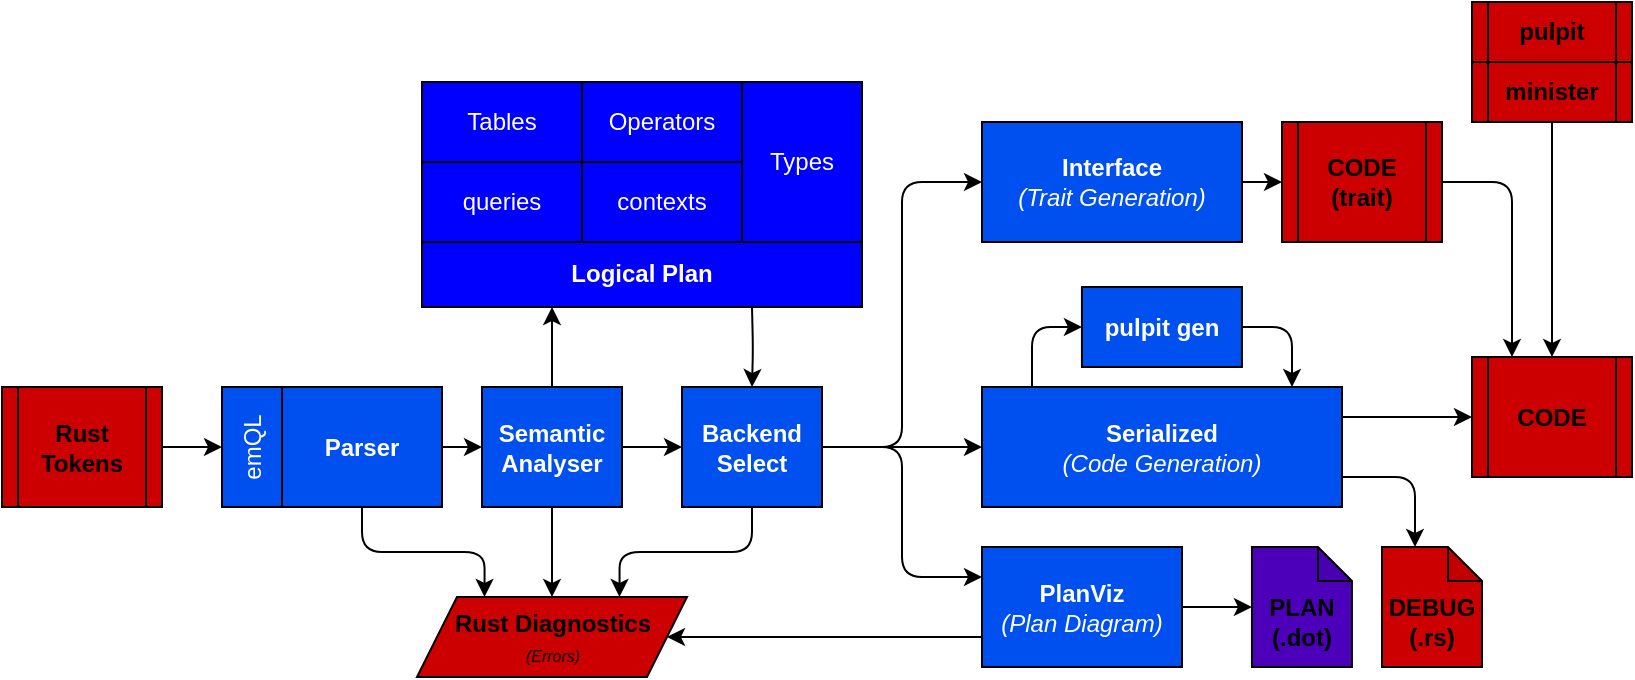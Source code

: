 <mxfile>
    <diagram id="7OaM0xkjJHBaNWR_j-Y4" name="Page-1">
        <mxGraphModel dx="1272" dy="656" grid="1" gridSize="10" guides="1" tooltips="1" connect="1" arrows="1" fold="1" page="1" pageScale="1" pageWidth="850" pageHeight="1100" math="0" shadow="0">
            <root>
                <mxCell id="0"/>
                <mxCell id="1" parent="0"/>
                <mxCell id="56" style="edgeStyle=orthogonalEdgeStyle;html=1;entryX=0.5;entryY=0;entryDx=0;entryDy=0;" edge="1" parent="1" target="30">
                    <mxGeometry relative="1" as="geometry">
                        <mxPoint x="375" y="152.5" as="sourcePoint"/>
                    </mxGeometry>
                </mxCell>
                <mxCell id="54" value="Logical Plan" style="rounded=0;whiteSpace=wrap;html=1;fillColor=#0000FF;fontColor=#ffffff;strokeColor=#000000;fontStyle=1" vertex="1" parent="1">
                    <mxGeometry x="210" y="120" width="220" height="32.5" as="geometry"/>
                </mxCell>
                <mxCell id="21" style="edgeStyle=none;html=1;exitX=1;exitY=0.5;exitDx=0;exitDy=0;entryX=0;entryY=0.5;entryDx=0;entryDy=0;" edge="1" parent="1" source="3" target="4">
                    <mxGeometry relative="1" as="geometry">
                        <mxPoint x="260" y="222.853" as="targetPoint"/>
                    </mxGeometry>
                </mxCell>
                <mxCell id="87" style="edgeStyle=orthogonalEdgeStyle;html=1;exitX=0.5;exitY=1;exitDx=0;exitDy=0;entryX=0.25;entryY=0;entryDx=0;entryDy=0;fontSize=8;" edge="1" parent="1" source="3" target="84">
                    <mxGeometry relative="1" as="geometry"/>
                </mxCell>
                <mxCell id="3" value="Parser" style="rounded=0;whiteSpace=wrap;html=1;fillColor=#0050ef;fontColor=#ffffff;strokeColor=#000000;fontStyle=1" vertex="1" parent="1">
                    <mxGeometry x="140" y="192.5" width="80" height="60" as="geometry"/>
                </mxCell>
                <mxCell id="55" style="edgeStyle=orthogonalEdgeStyle;html=1;exitX=0.5;exitY=0;exitDx=0;exitDy=0;" edge="1" parent="1" source="4">
                    <mxGeometry relative="1" as="geometry">
                        <mxPoint x="275" y="152.5" as="targetPoint"/>
                    </mxGeometry>
                </mxCell>
                <mxCell id="82" style="edgeStyle=orthogonalEdgeStyle;html=1;exitX=1;exitY=0.5;exitDx=0;exitDy=0;entryX=0;entryY=0.5;entryDx=0;entryDy=0;" edge="1" parent="1" source="4" target="30">
                    <mxGeometry relative="1" as="geometry"/>
                </mxCell>
                <mxCell id="85" style="edgeStyle=orthogonalEdgeStyle;html=1;exitX=0.5;exitY=1;exitDx=0;exitDy=0;entryX=0.5;entryY=0;entryDx=0;entryDy=0;fontSize=8;" edge="1" parent="1" source="4" target="84">
                    <mxGeometry relative="1" as="geometry"/>
                </mxCell>
                <mxCell id="4" value="Semantic Analyser" style="rounded=0;whiteSpace=wrap;html=1;fillColor=#0050ef;fontColor=#ffffff;strokeColor=#000000;fontStyle=1" vertex="1" parent="1">
                    <mxGeometry x="240" y="192.5" width="70" height="60" as="geometry"/>
                </mxCell>
                <mxCell id="7" value="Tables" style="rounded=0;whiteSpace=wrap;html=1;fillColor=#0000FF;fontColor=#ffffff;strokeColor=#000000;" vertex="1" parent="1">
                    <mxGeometry x="210" y="40" width="80" height="40" as="geometry"/>
                </mxCell>
                <mxCell id="40" style="edgeStyle=orthogonalEdgeStyle;html=1;exitX=1;exitY=0.5;exitDx=0;exitDy=0;" edge="1" parent="1" source="13">
                    <mxGeometry relative="1" as="geometry">
                        <mxPoint x="645" y="192.5" as="targetPoint"/>
                        <Array as="points">
                            <mxPoint x="645" y="162.5"/>
                        </Array>
                    </mxGeometry>
                </mxCell>
                <mxCell id="13" value="pulpit gen" style="rounded=0;whiteSpace=wrap;html=1;fillColor=#0050ef;fontColor=#ffffff;strokeColor=#000000;fontStyle=1" vertex="1" parent="1">
                    <mxGeometry x="539.97" y="142.5" width="80" height="40" as="geometry"/>
                </mxCell>
                <mxCell id="19" style="edgeStyle=none;html=1;exitX=1;exitY=0.5;exitDx=0;exitDy=0;entryX=0.5;entryY=0;entryDx=0;entryDy=0;" edge="1" parent="1" target="80">
                    <mxGeometry relative="1" as="geometry">
                        <mxPoint x="80" y="222.5" as="sourcePoint"/>
                    </mxGeometry>
                </mxCell>
                <mxCell id="26" value="Operators" style="rounded=0;whiteSpace=wrap;html=1;fillColor=#0000FF;fontColor=#ffffff;strokeColor=#000000;" vertex="1" parent="1">
                    <mxGeometry x="290" y="40" width="80" height="40" as="geometry"/>
                </mxCell>
                <mxCell id="27" value="Types" style="rounded=0;whiteSpace=wrap;html=1;fillColor=#0000FF;fontColor=#ffffff;strokeColor=#000000;" vertex="1" parent="1">
                    <mxGeometry x="370" y="40" width="60" height="80" as="geometry"/>
                </mxCell>
                <mxCell id="28" value="queries" style="rounded=0;whiteSpace=wrap;html=1;fillColor=#0000FF;fontColor=#ffffff;strokeColor=#000000;" vertex="1" parent="1">
                    <mxGeometry x="210" y="80" width="80" height="40" as="geometry"/>
                </mxCell>
                <mxCell id="29" value="contexts" style="rounded=0;whiteSpace=wrap;html=1;fillColor=#0000FF;fontColor=#ffffff;strokeColor=#000000;" vertex="1" parent="1">
                    <mxGeometry x="290" y="80" width="80" height="40" as="geometry"/>
                </mxCell>
                <mxCell id="32" style="edgeStyle=orthogonalEdgeStyle;html=1;entryX=0;entryY=0.5;entryDx=0;entryDy=0;exitX=1;exitY=0.5;exitDx=0;exitDy=0;" edge="1" parent="1" source="30" target="67">
                    <mxGeometry relative="1" as="geometry">
                        <mxPoint x="420" y="222.5" as="sourcePoint"/>
                        <mxPoint x="482.5" y="50.0" as="targetPoint"/>
                    </mxGeometry>
                </mxCell>
                <mxCell id="61" style="edgeStyle=orthogonalEdgeStyle;html=1;exitX=1;exitY=0.5;exitDx=0;exitDy=0;entryX=0;entryY=0.5;entryDx=0;entryDy=0;" edge="1" parent="1" source="30" target="37">
                    <mxGeometry relative="1" as="geometry">
                        <mxPoint x="482.5" y="222.5" as="targetPoint"/>
                    </mxGeometry>
                </mxCell>
                <mxCell id="62" style="edgeStyle=orthogonalEdgeStyle;html=1;exitX=1;exitY=0.5;exitDx=0;exitDy=0;entryX=0;entryY=0.25;entryDx=0;entryDy=0;" edge="1" parent="1" source="30" target="64">
                    <mxGeometry relative="1" as="geometry">
                        <mxPoint x="482.5" y="312.5" as="targetPoint"/>
                    </mxGeometry>
                </mxCell>
                <mxCell id="86" style="edgeStyle=orthogonalEdgeStyle;html=1;exitX=0.5;exitY=1;exitDx=0;exitDy=0;entryX=0.75;entryY=0;entryDx=0;entryDy=0;fontSize=8;" edge="1" parent="1" source="30" target="84">
                    <mxGeometry relative="1" as="geometry"/>
                </mxCell>
                <mxCell id="30" value="Backend&lt;br&gt;Select" style="rounded=0;whiteSpace=wrap;html=1;fillColor=#0050ef;fontColor=#ffffff;strokeColor=#000000;fontStyle=1" vertex="1" parent="1">
                    <mxGeometry x="340" y="192.5" width="70" height="60" as="geometry"/>
                </mxCell>
                <mxCell id="39" style="edgeStyle=orthogonalEdgeStyle;html=1;entryX=0;entryY=0.5;entryDx=0;entryDy=0;" edge="1" parent="1" target="13">
                    <mxGeometry relative="1" as="geometry">
                        <mxPoint x="515" y="192.5" as="sourcePoint"/>
                        <Array as="points">
                            <mxPoint x="515" y="162.5"/>
                        </Array>
                    </mxGeometry>
                </mxCell>
                <mxCell id="42" style="edgeStyle=orthogonalEdgeStyle;html=1;exitX=1;exitY=0.25;exitDx=0;exitDy=0;entryX=0;entryY=0.5;entryDx=0;entryDy=0;" edge="1" parent="1" source="37" target="43">
                    <mxGeometry relative="1" as="geometry">
                        <mxPoint x="840" y="222.853" as="targetPoint"/>
                    </mxGeometry>
                </mxCell>
                <mxCell id="78" style="edgeStyle=orthogonalEdgeStyle;html=1;exitX=1;exitY=0.75;exitDx=0;exitDy=0;entryX=0;entryY=0;entryDx=16.5;entryDy=0;entryPerimeter=0;" edge="1" parent="1" source="37" target="77">
                    <mxGeometry relative="1" as="geometry"/>
                </mxCell>
                <mxCell id="37" value="&lt;b&gt;Serialized&lt;/b&gt;&lt;br&gt;&lt;i&gt;(Code Generation)&lt;/i&gt;" style="rounded=0;whiteSpace=wrap;html=1;fillColor=#0050ef;fontColor=#ffffff;strokeColor=#000000;" vertex="1" parent="1">
                    <mxGeometry x="490" y="192.5" width="180" height="60" as="geometry"/>
                </mxCell>
                <mxCell id="43" value="CODE" style="shape=process;whiteSpace=wrap;html=1;backgroundOutline=1;fontStyle=1;fillColor=#CC0000;strokeColor=#000000;" vertex="1" parent="1">
                    <mxGeometry x="735" y="177.5" width="80" height="60" as="geometry"/>
                </mxCell>
                <mxCell id="79" style="edgeStyle=orthogonalEdgeStyle;html=1;exitX=0.5;exitY=1;exitDx=0;exitDy=0;entryX=0.5;entryY=0;entryDx=0;entryDy=0;" edge="1" parent="1" source="47" target="43">
                    <mxGeometry relative="1" as="geometry"/>
                </mxCell>
                <mxCell id="47" value="minister" style="shape=process;whiteSpace=wrap;html=1;backgroundOutline=1;fontStyle=1;fillColor=#CC0000;strokeColor=#000000;" vertex="1" parent="1">
                    <mxGeometry x="735" y="30" width="80" height="30" as="geometry"/>
                </mxCell>
                <mxCell id="48" value="pulpit" style="shape=process;whiteSpace=wrap;html=1;backgroundOutline=1;fontStyle=1;fillColor=#CC0000;strokeColor=#000000;" vertex="1" parent="1">
                    <mxGeometry x="735" width="80" height="30" as="geometry"/>
                </mxCell>
                <mxCell id="63" style="edgeStyle=orthogonalEdgeStyle;html=1;exitX=1;exitY=0.5;exitDx=0;exitDy=0;entryX=0;entryY=0.5;entryDx=0;entryDy=0;entryPerimeter=0;" edge="1" parent="1" source="64" target="65">
                    <mxGeometry relative="1" as="geometry">
                        <mxPoint x="640" y="287.265" as="targetPoint"/>
                    </mxGeometry>
                </mxCell>
                <mxCell id="88" style="edgeStyle=orthogonalEdgeStyle;html=1;exitX=0;exitY=0.75;exitDx=0;exitDy=0;entryX=1;entryY=0.5;entryDx=0;entryDy=0;fontSize=8;" edge="1" parent="1" source="64" target="84">
                    <mxGeometry relative="1" as="geometry"/>
                </mxCell>
                <mxCell id="64" value="&lt;b&gt;PlanViz&lt;/b&gt;&lt;br&gt;&lt;i&gt;(Plan Diagram)&lt;/i&gt;" style="rounded=0;whiteSpace=wrap;html=1;fillColor=#0050ef;fontColor=#ffffff;strokeColor=#000000;" vertex="1" parent="1">
                    <mxGeometry x="490" y="272.5" width="100" height="60" as="geometry"/>
                </mxCell>
                <mxCell id="65" value="&lt;br&gt;PLAN&lt;br&gt;(.dot)" style="shape=note;whiteSpace=wrap;html=1;backgroundOutline=1;darkOpacity=0.05;size=17;fontStyle=1;fillColor=#4D00BA;strokeColor=#000000;" vertex="1" parent="1">
                    <mxGeometry x="624.97" y="272.5" width="50" height="60" as="geometry"/>
                </mxCell>
                <mxCell id="66" style="edgeStyle=orthogonalEdgeStyle;html=1;exitX=1;exitY=0.5;exitDx=0;exitDy=0;entryX=0;entryY=0.5;entryDx=0;entryDy=0;" edge="1" parent="1" source="67" target="68">
                    <mxGeometry relative="1" as="geometry"/>
                </mxCell>
                <mxCell id="67" value="&lt;b&gt;Interface&lt;/b&gt;&lt;br&gt;&lt;i&gt;(Trait Generation)&lt;/i&gt;" style="rounded=0;whiteSpace=wrap;html=1;fillColor=#0050ef;fontColor=#ffffff;strokeColor=#000000;" vertex="1" parent="1">
                    <mxGeometry x="490" y="60" width="130" height="60" as="geometry"/>
                </mxCell>
                <mxCell id="76" style="edgeStyle=orthogonalEdgeStyle;html=1;exitX=1;exitY=0.5;exitDx=0;exitDy=0;entryX=0.25;entryY=0;entryDx=0;entryDy=0;" edge="1" parent="1" source="68" target="43">
                    <mxGeometry relative="1" as="geometry"/>
                </mxCell>
                <mxCell id="68" value="CODE&lt;br&gt;(trait)" style="shape=process;whiteSpace=wrap;html=1;backgroundOutline=1;fontStyle=1;fillColor=#CC0000;strokeColor=#000000;" vertex="1" parent="1">
                    <mxGeometry x="640" y="60" width="80" height="60" as="geometry"/>
                </mxCell>
                <mxCell id="77" value="&lt;br&gt;DEBUG&lt;br&gt;(.rs)" style="shape=note;whiteSpace=wrap;html=1;backgroundOutline=1;darkOpacity=0.05;size=17;fontStyle=1;fillColor=#CC0000;strokeColor=#000000;" vertex="1" parent="1">
                    <mxGeometry x="690" y="272.5" width="50" height="60" as="geometry"/>
                </mxCell>
                <mxCell id="80" value="emQL" style="rounded=0;whiteSpace=wrap;html=1;rotation=-90;fillColor=#0050ef;fontColor=#ffffff;strokeColor=#000000;" vertex="1" parent="1">
                    <mxGeometry x="95" y="207.5" width="60" height="30" as="geometry"/>
                </mxCell>
                <mxCell id="83" value="Rust&lt;br&gt;Tokens" style="shape=process;whiteSpace=wrap;html=1;backgroundOutline=1;fontStyle=1;fillColor=#CC0000;strokeColor=#000000;" vertex="1" parent="1">
                    <mxGeometry y="192.5" width="80" height="60" as="geometry"/>
                </mxCell>
                <mxCell id="84" value="&lt;b&gt;Rust Diagnostics&lt;/b&gt;&lt;br&gt;&lt;i&gt;&lt;font style=&quot;font-size: 8px;&quot;&gt;(Errors)&lt;/font&gt;&lt;/i&gt;" style="shape=parallelogram;perimeter=parallelogramPerimeter;whiteSpace=wrap;html=1;fixedSize=1;strokeColor=#000000;fillColor=#CC0000;" vertex="1" parent="1">
                    <mxGeometry x="207.5" y="297.5" width="135" height="40" as="geometry"/>
                </mxCell>
            </root>
        </mxGraphModel>
    </diagram>
</mxfile>